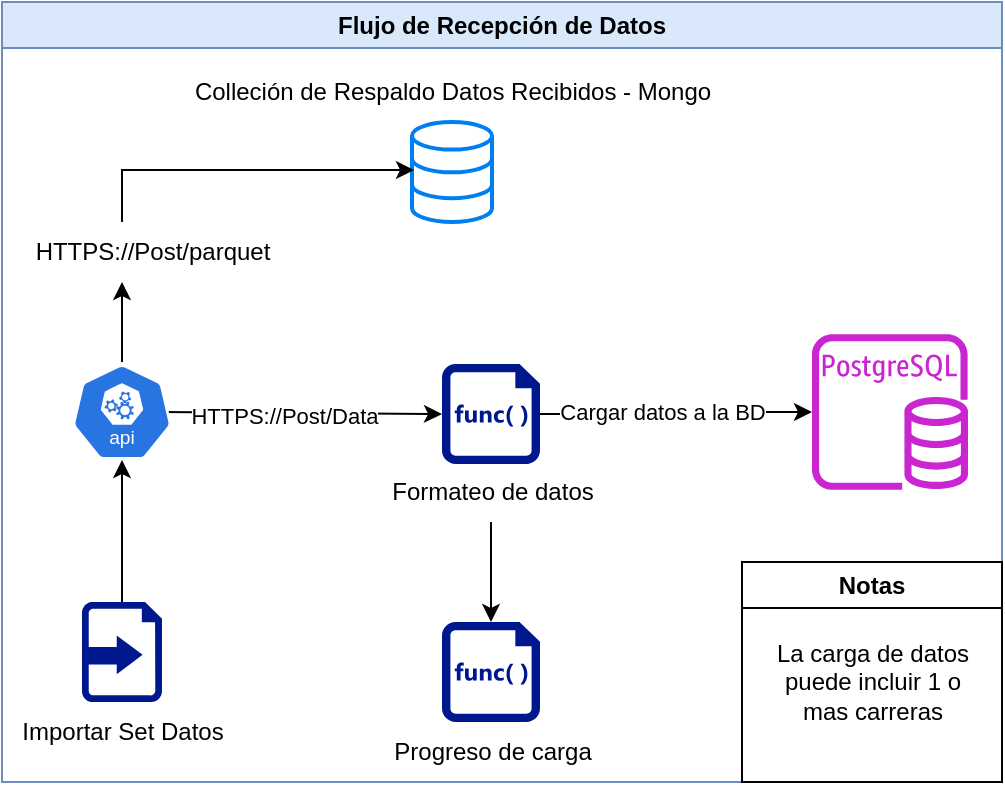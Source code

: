 <mxfile version="28.1.1">
  <diagram name="Page-1" id="iaHCY7rtMS4odmwodk8k">
    <mxGraphModel dx="896" dy="627" grid="1" gridSize="10" guides="1" tooltips="1" connect="1" arrows="1" fold="1" page="1" pageScale="1" pageWidth="850" pageHeight="1100" math="0" shadow="0">
      <root>
        <mxCell id="0" />
        <mxCell id="1" parent="0" />
        <mxCell id="hf4iLy-SJ0E2gR6EHuz_-3" value="Flujo de Recepción de Datos" style="swimlane;whiteSpace=wrap;html=1;fillColor=#dae8fc;strokeColor=#6c8ebf;" vertex="1" parent="1">
          <mxGeometry x="20" y="40" width="500" height="390" as="geometry" />
        </mxCell>
        <mxCell id="hf4iLy-SJ0E2gR6EHuz_-21" value="" style="edgeStyle=orthogonalEdgeStyle;rounded=0;orthogonalLoop=1;jettySize=auto;html=1;" edge="1" parent="hf4iLy-SJ0E2gR6EHuz_-3" target="hf4iLy-SJ0E2gR6EHuz_-19">
          <mxGeometry relative="1" as="geometry">
            <mxPoint x="60" y="180" as="sourcePoint" />
            <Array as="points">
              <mxPoint x="60" y="130" />
              <mxPoint x="60" y="130" />
            </Array>
          </mxGeometry>
        </mxCell>
        <mxCell id="hf4iLy-SJ0E2gR6EHuz_-11" value="Importar Set Datos" style="text;html=1;align=center;verticalAlign=middle;resizable=0;points=[];autosize=1;strokeColor=none;fillColor=none;" vertex="1" parent="hf4iLy-SJ0E2gR6EHuz_-3">
          <mxGeometry y="350" width="120" height="30" as="geometry" />
        </mxCell>
        <mxCell id="hf4iLy-SJ0E2gR6EHuz_-14" value="" style="html=1;verticalLabelPosition=bottom;align=center;labelBackgroundColor=#ffffff;verticalAlign=top;strokeWidth=2;strokeColor=#0080F0;shadow=0;dashed=0;shape=mxgraph.ios7.icons.data;" vertex="1" parent="hf4iLy-SJ0E2gR6EHuz_-3">
          <mxGeometry x="205" y="60" width="40" height="50" as="geometry" />
        </mxCell>
        <mxCell id="hf4iLy-SJ0E2gR6EHuz_-17" value="Colleción de Respaldo Datos Recibidos - Mongo" style="text;html=1;align=center;verticalAlign=middle;resizable=0;points=[];autosize=1;strokeColor=none;fillColor=none;" vertex="1" parent="hf4iLy-SJ0E2gR6EHuz_-3">
          <mxGeometry x="85" y="30" width="280" height="30" as="geometry" />
        </mxCell>
        <mxCell id="hf4iLy-SJ0E2gR6EHuz_-18" style="edgeStyle=orthogonalEdgeStyle;rounded=0;orthogonalLoop=1;jettySize=auto;html=1;entryX=0.025;entryY=0.48;entryDx=0;entryDy=0;entryPerimeter=0;" edge="1" parent="hf4iLy-SJ0E2gR6EHuz_-3" source="hf4iLy-SJ0E2gR6EHuz_-19" target="hf4iLy-SJ0E2gR6EHuz_-14">
          <mxGeometry relative="1" as="geometry">
            <Array as="points">
              <mxPoint x="60" y="84" />
            </Array>
          </mxGeometry>
        </mxCell>
        <mxCell id="hf4iLy-SJ0E2gR6EHuz_-19" value="HTTPS://Post/parquet" style="text;html=1;align=center;verticalAlign=middle;resizable=0;points=[];autosize=1;strokeColor=none;fillColor=none;" vertex="1" parent="hf4iLy-SJ0E2gR6EHuz_-3">
          <mxGeometry x="5" y="110" width="140" height="30" as="geometry" />
        </mxCell>
        <mxCell id="hf4iLy-SJ0E2gR6EHuz_-25" value="" style="sketch=0;outlineConnect=0;fontColor=#232F3E;gradientColor=none;fillColor=#C925D1;strokeColor=none;dashed=0;verticalLabelPosition=bottom;verticalAlign=top;align=center;html=1;fontSize=12;fontStyle=0;aspect=fixed;pointerEvents=1;shape=mxgraph.aws4.rds_postgresql_instance;" vertex="1" parent="hf4iLy-SJ0E2gR6EHuz_-3">
          <mxGeometry x="405" y="166" width="78" height="78" as="geometry" />
        </mxCell>
        <mxCell id="hf4iLy-SJ0E2gR6EHuz_-33" value="" style="edgeStyle=orthogonalEdgeStyle;rounded=0;orthogonalLoop=1;jettySize=auto;html=1;" edge="1" parent="hf4iLy-SJ0E2gR6EHuz_-3" source="hf4iLy-SJ0E2gR6EHuz_-27" target="hf4iLy-SJ0E2gR6EHuz_-25">
          <mxGeometry relative="1" as="geometry" />
        </mxCell>
        <mxCell id="hf4iLy-SJ0E2gR6EHuz_-34" value="Cargar datos a la BD" style="edgeLabel;html=1;align=center;verticalAlign=middle;resizable=0;points=[];" vertex="1" connectable="0" parent="hf4iLy-SJ0E2gR6EHuz_-33">
          <mxGeometry x="-0.155" y="1" relative="1" as="geometry">
            <mxPoint x="3" as="offset" />
          </mxGeometry>
        </mxCell>
        <mxCell id="hf4iLy-SJ0E2gR6EHuz_-27" value="" style="sketch=0;aspect=fixed;pointerEvents=1;shadow=0;dashed=0;html=1;strokeColor=none;labelPosition=center;verticalLabelPosition=bottom;verticalAlign=top;align=center;fillColor=#00188D;shape=mxgraph.mscae.enterprise.code_file" vertex="1" parent="hf4iLy-SJ0E2gR6EHuz_-3">
          <mxGeometry x="220" y="181" width="49" height="50" as="geometry" />
        </mxCell>
        <mxCell id="hf4iLy-SJ0E2gR6EHuz_-28" style="edgeStyle=orthogonalEdgeStyle;rounded=0;orthogonalLoop=1;jettySize=auto;html=1;entryX=0;entryY=0.5;entryDx=0;entryDy=0;entryPerimeter=0;" edge="1" parent="hf4iLy-SJ0E2gR6EHuz_-3" target="hf4iLy-SJ0E2gR6EHuz_-27">
          <mxGeometry relative="1" as="geometry">
            <mxPoint x="80" y="205" as="sourcePoint" />
          </mxGeometry>
        </mxCell>
        <mxCell id="hf4iLy-SJ0E2gR6EHuz_-29" value="HTTPS://Post/Data" style="edgeLabel;html=1;align=center;verticalAlign=middle;resizable=0;points=[];" vertex="1" connectable="0" parent="hf4iLy-SJ0E2gR6EHuz_-28">
          <mxGeometry x="-0.137" y="-1" relative="1" as="geometry">
            <mxPoint as="offset" />
          </mxGeometry>
        </mxCell>
        <mxCell id="hf4iLy-SJ0E2gR6EHuz_-43" value="" style="edgeStyle=orthogonalEdgeStyle;rounded=0;orthogonalLoop=1;jettySize=auto;html=1;" edge="1" parent="hf4iLy-SJ0E2gR6EHuz_-3" source="hf4iLy-SJ0E2gR6EHuz_-32" target="hf4iLy-SJ0E2gR6EHuz_-42">
          <mxGeometry relative="1" as="geometry" />
        </mxCell>
        <mxCell id="hf4iLy-SJ0E2gR6EHuz_-32" value="Formateo de datos" style="text;html=1;align=center;verticalAlign=middle;resizable=0;points=[];autosize=1;strokeColor=none;fillColor=none;" vertex="1" parent="hf4iLy-SJ0E2gR6EHuz_-3">
          <mxGeometry x="184.5" y="230" width="120" height="30" as="geometry" />
        </mxCell>
        <mxCell id="hf4iLy-SJ0E2gR6EHuz_-35" value="" style="aspect=fixed;sketch=0;html=1;dashed=0;whitespace=wrap;verticalLabelPosition=bottom;verticalAlign=top;fillColor=#2875E2;strokeColor=#ffffff;points=[[0.005,0.63,0],[0.1,0.2,0],[0.9,0.2,0],[0.5,0,0],[0.995,0.63,0],[0.72,0.99,0],[0.5,1,0],[0.28,0.99,0]];shape=mxgraph.kubernetes.icon2;kubernetesLabel=1;prIcon=api" vertex="1" parent="hf4iLy-SJ0E2gR6EHuz_-3">
          <mxGeometry x="35" y="181" width="50" height="48" as="geometry" />
        </mxCell>
        <mxCell id="hf4iLy-SJ0E2gR6EHuz_-37" value="" style="edgeStyle=orthogonalEdgeStyle;rounded=0;orthogonalLoop=1;jettySize=auto;html=1;" edge="1" parent="hf4iLy-SJ0E2gR6EHuz_-3" source="hf4iLy-SJ0E2gR6EHuz_-36" target="hf4iLy-SJ0E2gR6EHuz_-35">
          <mxGeometry relative="1" as="geometry" />
        </mxCell>
        <mxCell id="hf4iLy-SJ0E2gR6EHuz_-36" value="" style="sketch=0;aspect=fixed;pointerEvents=1;shadow=0;dashed=0;html=1;strokeColor=none;labelPosition=center;verticalLabelPosition=bottom;verticalAlign=top;align=center;fillColor=#00188D;shape=mxgraph.mscae.enterprise.import_generic" vertex="1" parent="hf4iLy-SJ0E2gR6EHuz_-3">
          <mxGeometry x="40" y="300" width="40" height="50" as="geometry" />
        </mxCell>
        <mxCell id="hf4iLy-SJ0E2gR6EHuz_-42" value="" style="sketch=0;aspect=fixed;pointerEvents=1;shadow=0;dashed=0;html=1;strokeColor=none;labelPosition=center;verticalLabelPosition=bottom;verticalAlign=top;align=center;fillColor=#00188D;shape=mxgraph.mscae.enterprise.code_file" vertex="1" parent="hf4iLy-SJ0E2gR6EHuz_-3">
          <mxGeometry x="220" y="310" width="49" height="50" as="geometry" />
        </mxCell>
        <mxCell id="hf4iLy-SJ0E2gR6EHuz_-44" value="Progreso de carga" style="text;html=1;align=center;verticalAlign=middle;resizable=0;points=[];autosize=1;strokeColor=none;fillColor=none;" vertex="1" parent="hf4iLy-SJ0E2gR6EHuz_-3">
          <mxGeometry x="184.5" y="360" width="120" height="30" as="geometry" />
        </mxCell>
        <mxCell id="hf4iLy-SJ0E2gR6EHuz_-45" value="Notas" style="swimlane;whiteSpace=wrap;html=1;" vertex="1" parent="hf4iLy-SJ0E2gR6EHuz_-3">
          <mxGeometry x="370" y="280" width="130" height="110" as="geometry">
            <mxRectangle x="400" y="280" width="70" height="30" as="alternateBounds" />
          </mxGeometry>
        </mxCell>
        <mxCell id="hf4iLy-SJ0E2gR6EHuz_-46" value="&lt;span style=&quot;white-space: pre;&quot;&gt;La carga de datos&lt;/span&gt;&lt;div style=&quot;white-space: normal;&quot;&gt;&lt;span style=&quot;white-space: pre;&quot;&gt; puede incluir 1 o&amp;nbsp;&lt;/span&gt;&lt;/div&gt;&lt;div style=&quot;white-space: normal;&quot;&gt;&lt;span style=&quot;white-space: pre;&quot;&gt;mas carreras&lt;/span&gt;&lt;/div&gt;" style="text;html=1;align=center;verticalAlign=middle;resizable=0;points=[];autosize=1;strokeColor=none;fillColor=none;" vertex="1" parent="hf4iLy-SJ0E2gR6EHuz_-45">
          <mxGeometry x="5" y="30" width="120" height="60" as="geometry" />
        </mxCell>
      </root>
    </mxGraphModel>
  </diagram>
</mxfile>
